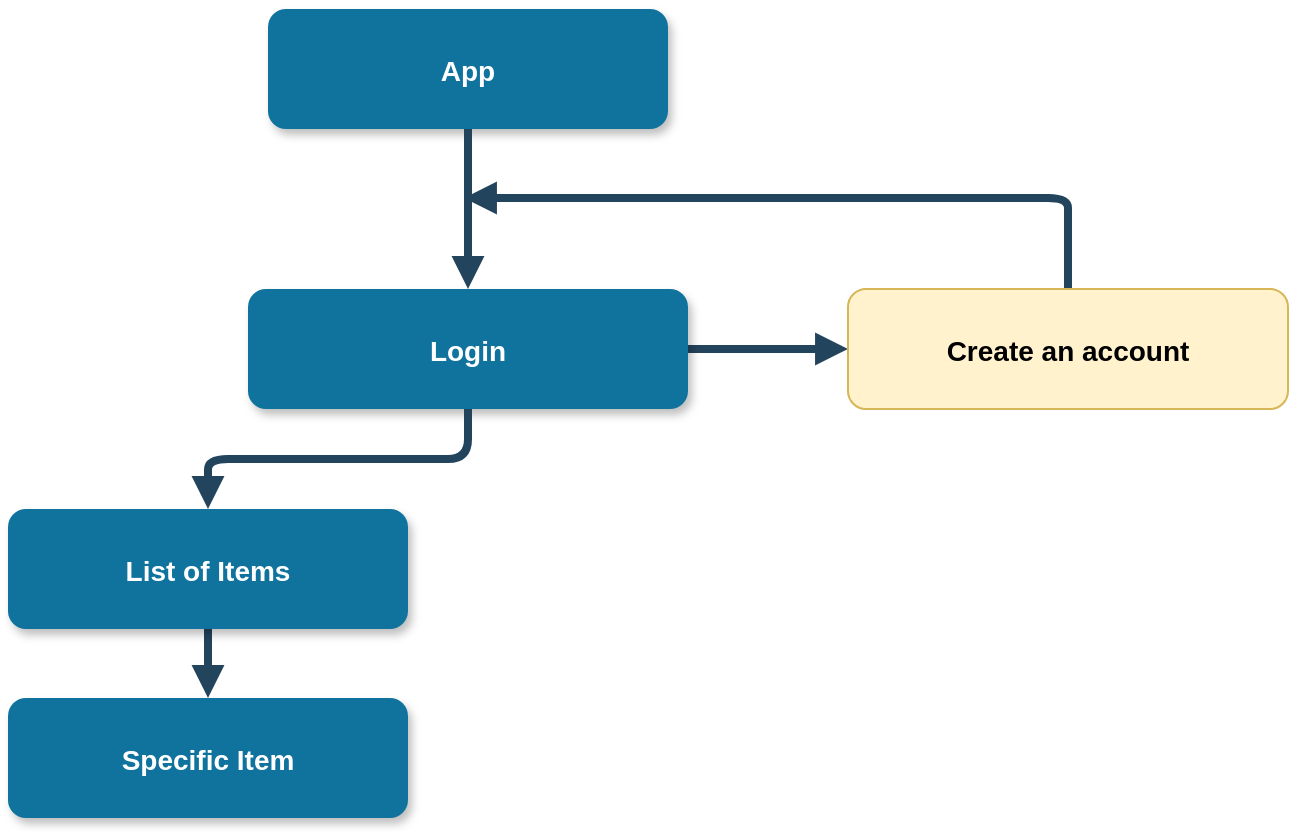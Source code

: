 <mxfile version="10.6.0" type="github"><diagram name="Page-1" id="97916047-d0de-89f5-080d-49f4d83e522f"><mxGraphModel dx="1257" dy="742" grid="1" gridSize="10" guides="1" tooltips="1" connect="1" arrows="1" fold="1" page="1" pageScale="1.5" pageWidth="1169" pageHeight="827" background="#ffffff" math="0" shadow="0"><root><mxCell id="0"/><mxCell id="1" parent="0"/><mxCell id="2" value="App" style="rounded=1;fillColor=#10739E;strokeColor=none;shadow=1;gradientColor=none;fontStyle=1;fontColor=#FFFFFF;fontSize=14;" parent="1" vertex="1"><mxGeometry x="672" y="205.5" width="200" height="60" as="geometry"/></mxCell><mxCell id="wrMwAU7R6yyWY7t5FUH1-56" value="" style="edgeStyle=orthogonalEdgeStyle;rounded=1;orthogonalLoop=1;jettySize=auto;html=1;strokeColor=#23445D;strokeWidth=4;endArrow=block;endFill=1;" edge="1" parent="1" source="3" target="wrMwAU7R6yyWY7t5FUH1-55"><mxGeometry relative="1" as="geometry"/></mxCell><mxCell id="3" value="Login" style="rounded=1;fillColor=#10739E;strokeColor=none;shadow=1;gradientColor=none;fontStyle=1;fontColor=#FFFFFF;fontSize=14;" parent="1" vertex="1"><mxGeometry x="662" y="345.5" width="220" height="60" as="geometry"/></mxCell><mxCell id="wrMwAU7R6yyWY7t5FUH1-64" value="" style="edgeStyle=orthogonalEdgeStyle;rounded=1;orthogonalLoop=1;jettySize=auto;html=1;endArrow=block;endFill=1;strokeColor=#23445D;strokeWidth=4;" edge="1" parent="1" source="wrMwAU7R6yyWY7t5FUH1-55"><mxGeometry relative="1" as="geometry"><mxPoint x="770" y="300" as="targetPoint"/><Array as="points"><mxPoint x="1072" y="320"/><mxPoint x="1072" y="320"/></Array></mxGeometry></mxCell><mxCell id="wrMwAU7R6yyWY7t5FUH1-55" value="Create an account" style="rounded=1;shadow=0;fontStyle=1;fontSize=14;comic=0;glass=0;fillColor=#fff2cc;strokeColor=#d6b656;" vertex="1" parent="1"><mxGeometry x="962" y="345.5" width="220" height="60" as="geometry"/></mxCell><mxCell id="wrMwAU7R6yyWY7t5FUH1-62" value="" style="edgeStyle=orthogonalEdgeStyle;rounded=1;orthogonalLoop=1;jettySize=auto;html=1;strokeWidth=4;endArrow=block;endFill=1;strokeColor=#23445D;" edge="1" parent="1" source="5" target="wrMwAU7R6yyWY7t5FUH1-61"><mxGeometry relative="1" as="geometry"/></mxCell><mxCell id="5" value="List of Items" style="rounded=1;fillColor=#10739E;strokeColor=none;shadow=1;gradientColor=none;fontStyle=1;fontColor=#FFFFFF;fontSize=14;" parent="1" vertex="1"><mxGeometry x="542" y="455.5" width="200" height="60" as="geometry"/></mxCell><mxCell id="wrMwAU7R6yyWY7t5FUH1-61" value="Specific Item" style="rounded=1;fillColor=#10739E;strokeColor=none;shadow=1;gradientColor=none;fontStyle=1;fontColor=#FFFFFF;fontSize=14;" vertex="1" parent="1"><mxGeometry x="542" y="550" width="200" height="60" as="geometry"/></mxCell><mxCell id="29" value="" style="edgeStyle=elbowEdgeStyle;elbow=vertical;strokeWidth=4;endArrow=block;endFill=1;fontStyle=1;strokeColor=#23445D;" parent="1" source="2" target="3" edge="1"><mxGeometry x="22" y="165.5" width="100" height="100" as="geometry"><mxPoint x="22" y="265.5" as="sourcePoint"/><mxPoint x="122" y="165.5" as="targetPoint"/></mxGeometry></mxCell><mxCell id="30" value="" style="edgeStyle=elbowEdgeStyle;elbow=vertical;strokeWidth=4;endArrow=block;endFill=1;fontStyle=1;strokeColor=#23445D;" parent="1" source="3" target="5" edge="1"><mxGeometry x="22" y="165.5" width="100" height="100" as="geometry"><mxPoint x="22" y="265.5" as="sourcePoint"/><mxPoint x="122" y="165.5" as="targetPoint"/></mxGeometry></mxCell></root></mxGraphModel></diagram></mxfile>
